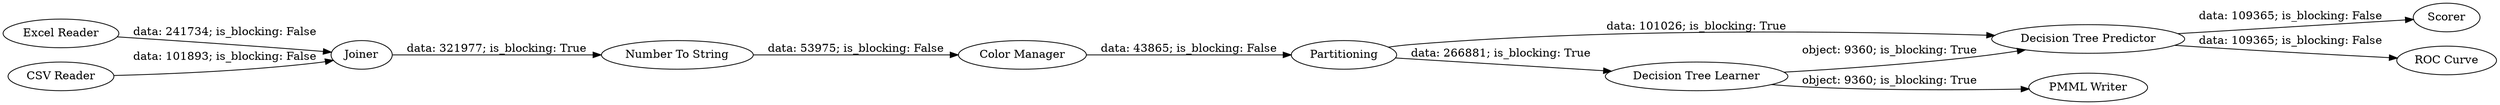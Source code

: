 digraph {
	"-2813464382973666385_11" [label=Scorer]
	"-2813464382973666385_3" [label=Joiner]
	"-2813464382973666385_9" [label="Decision Tree Predictor"]
	"-2813464382973666385_6" [label=Partitioning]
	"-2813464382973666385_1" [label="Excel Reader"]
	"-2813464382973666385_4" [label="Number To String"]
	"-2813464382973666385_7" [label="Decision Tree Learner"]
	"-2813464382973666385_8" [label="PMML Writer"]
	"-2813464382973666385_10" [label="ROC Curve"]
	"-2813464382973666385_5" [label="Color Manager"]
	"-2813464382973666385_2" [label="CSV Reader"]
	"-2813464382973666385_9" -> "-2813464382973666385_10" [label="data: 109365; is_blocking: False"]
	"-2813464382973666385_6" -> "-2813464382973666385_7" [label="data: 266881; is_blocking: True"]
	"-2813464382973666385_3" -> "-2813464382973666385_4" [label="data: 321977; is_blocking: True"]
	"-2813464382973666385_9" -> "-2813464382973666385_11" [label="data: 109365; is_blocking: False"]
	"-2813464382973666385_7" -> "-2813464382973666385_9" [label="object: 9360; is_blocking: True"]
	"-2813464382973666385_7" -> "-2813464382973666385_8" [label="object: 9360; is_blocking: True"]
	"-2813464382973666385_4" -> "-2813464382973666385_5" [label="data: 53975; is_blocking: False"]
	"-2813464382973666385_6" -> "-2813464382973666385_9" [label="data: 101026; is_blocking: True"]
	"-2813464382973666385_2" -> "-2813464382973666385_3" [label="data: 101893; is_blocking: False"]
	"-2813464382973666385_1" -> "-2813464382973666385_3" [label="data: 241734; is_blocking: False"]
	"-2813464382973666385_5" -> "-2813464382973666385_6" [label="data: 43865; is_blocking: False"]
	rankdir=LR
}

